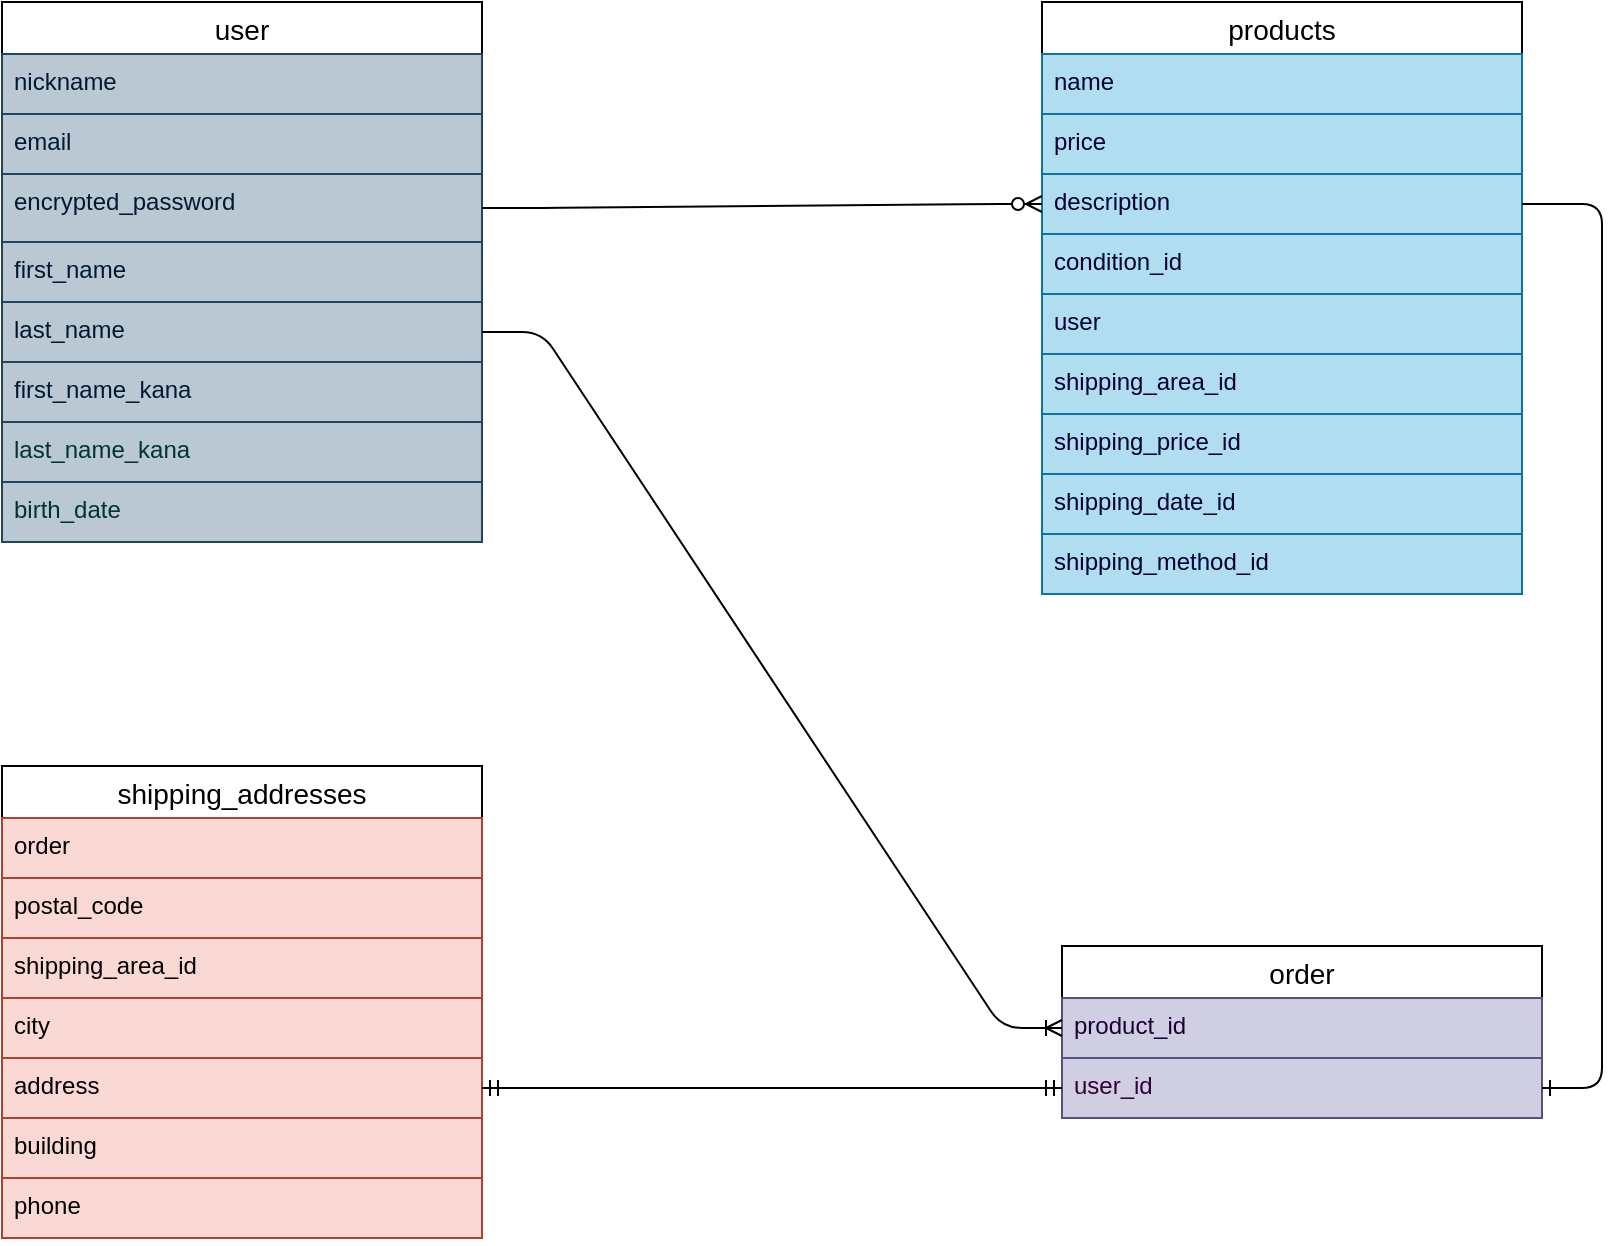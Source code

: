 <mxfile>
    <diagram id="-Es8nbkKkwKBYno5oO6k" name="ページ1">
        <mxGraphModel dx="1073" dy="773" grid="1" gridSize="10" guides="1" tooltips="1" connect="1" arrows="1" fold="1" page="1" pageScale="1" pageWidth="1169" pageHeight="827" math="0" shadow="0">
            <root>
                <mxCell id="0"/>
                <mxCell id="1" parent="0"/>
                <mxCell id="3" value="user" style="swimlane;fontStyle=0;childLayout=stackLayout;horizontal=1;startSize=26;horizontalStack=0;resizeParent=1;resizeParentMax=0;resizeLast=0;collapsible=1;marginBottom=0;align=center;fontSize=14;rotation=0;" parent="1" vertex="1">
                    <mxGeometry x="280" y="48" width="240" height="270" as="geometry"/>
                </mxCell>
                <mxCell id="4" value="nickname" style="text;strokeColor=#23445d;fillColor=#bac8d3;spacingLeft=4;spacingRight=4;overflow=hidden;rotatable=0;points=[[0,0.5],[1,0.5]];portConstraint=eastwest;fontSize=12;fontColor=#001933;" parent="3" vertex="1">
                    <mxGeometry y="26" width="240" height="30" as="geometry"/>
                </mxCell>
                <mxCell id="5" value="email" style="text;strokeColor=#23445d;fillColor=#bac8d3;spacingLeft=4;spacingRight=4;overflow=hidden;rotatable=0;points=[[0,0.5],[1,0.5]];portConstraint=eastwest;fontSize=12;fontColor=#001933;" parent="3" vertex="1">
                    <mxGeometry y="56" width="240" height="30" as="geometry"/>
                </mxCell>
                <mxCell id="6" value="encrypted_password" style="text;strokeColor=#23445d;fillColor=#bac8d3;spacingLeft=4;spacingRight=4;overflow=hidden;rotatable=0;points=[[0,0.5],[1,0.5]];portConstraint=eastwest;fontSize=12;fontColor=#001933;" parent="3" vertex="1">
                    <mxGeometry y="86" width="240" height="34" as="geometry"/>
                </mxCell>
                <mxCell id="167" value="first_name " style="text;strokeColor=#23445d;fillColor=#bac8d3;spacingLeft=4;spacingRight=4;overflow=hidden;rotatable=0;points=[[0,0.5],[1,0.5]];portConstraint=eastwest;fontSize=12;fontColor=#001933;" parent="3" vertex="1">
                    <mxGeometry y="120" width="240" height="30" as="geometry"/>
                </mxCell>
                <mxCell id="168" value="last_name " style="text;strokeColor=#23445d;fillColor=#bac8d3;spacingLeft=4;spacingRight=4;overflow=hidden;rotatable=0;points=[[0,0.5],[1,0.5]];portConstraint=eastwest;fontSize=12;fontColor=#001933;" parent="3" vertex="1">
                    <mxGeometry y="150" width="240" height="30" as="geometry"/>
                </mxCell>
                <mxCell id="169" value="first_name_kana" style="text;strokeColor=#23445d;fillColor=#bac8d3;spacingLeft=4;spacingRight=4;overflow=hidden;rotatable=0;points=[[0,0.5],[1,0.5]];portConstraint=eastwest;fontSize=12;fontColor=#001933;" parent="3" vertex="1">
                    <mxGeometry y="180" width="240" height="30" as="geometry"/>
                </mxCell>
                <mxCell id="170" value="last_name_kana" style="text;strokeColor=#23445d;fillColor=#bac8d3;spacingLeft=4;spacingRight=4;overflow=hidden;rotatable=0;points=[[0,0.5],[1,0.5]];portConstraint=eastwest;fontSize=12;fontColor=#003333;" parent="3" vertex="1">
                    <mxGeometry y="210" width="240" height="30" as="geometry"/>
                </mxCell>
                <mxCell id="171" value="birth_date" style="text;strokeColor=#23445d;fillColor=#bac8d3;spacingLeft=4;spacingRight=4;overflow=hidden;rotatable=0;points=[[0,0.5],[1,0.5]];portConstraint=eastwest;fontSize=12;fontColor=#003333;" parent="3" vertex="1">
                    <mxGeometry y="240" width="240" height="30" as="geometry"/>
                </mxCell>
                <mxCell id="7" value="products" style="swimlane;fontStyle=0;childLayout=stackLayout;horizontal=1;startSize=26;horizontalStack=0;resizeParent=1;resizeParentMax=0;resizeLast=0;collapsible=1;marginBottom=0;align=center;fontSize=14;" parent="1" vertex="1">
                    <mxGeometry x="800" y="48" width="240" height="296" as="geometry"/>
                </mxCell>
                <mxCell id="10" value="name" style="text;strokeColor=#10739e;fillColor=#b1ddf0;spacingLeft=4;spacingRight=4;overflow=hidden;rotatable=0;points=[[0,0.5],[1,0.5]];portConstraint=eastwest;fontSize=12;fontColor=#000033;" parent="7" vertex="1">
                    <mxGeometry y="26" width="240" height="30" as="geometry"/>
                </mxCell>
                <mxCell id="176" value="price" style="text;strokeColor=#10739e;fillColor=#b1ddf0;spacingLeft=4;spacingRight=4;overflow=hidden;rotatable=0;points=[[0,0.5],[1,0.5]];portConstraint=eastwest;fontSize=12;fontColor=#000033;" parent="7" vertex="1">
                    <mxGeometry y="56" width="240" height="30" as="geometry"/>
                </mxCell>
                <mxCell id="175" value="description" style="text;strokeColor=#10739e;fillColor=#b1ddf0;spacingLeft=4;spacingRight=4;overflow=hidden;rotatable=0;points=[[0,0.5],[1,0.5]];portConstraint=eastwest;fontSize=12;fontColor=#000033;" parent="7" vertex="1">
                    <mxGeometry y="86" width="240" height="30" as="geometry"/>
                </mxCell>
                <mxCell id="188" value="condition_id" style="text;strokeColor=#10739e;fillColor=#b1ddf0;spacingLeft=4;spacingRight=4;overflow=hidden;rotatable=0;points=[[0,0.5],[1,0.5]];portConstraint=eastwest;fontSize=12;fontColor=#000033;" parent="7" vertex="1">
                    <mxGeometry y="116" width="240" height="30" as="geometry"/>
                </mxCell>
                <mxCell id="213" value="user" style="text;strokeColor=#10739e;fillColor=#b1ddf0;spacingLeft=4;spacingRight=4;overflow=hidden;rotatable=0;points=[[0,0.5],[1,0.5]];portConstraint=eastwest;fontSize=12;fontColor=#000033;" parent="7" vertex="1">
                    <mxGeometry y="146" width="240" height="30" as="geometry"/>
                </mxCell>
                <mxCell id="214" value="shipping_area_id" style="text;strokeColor=#10739e;fillColor=#b1ddf0;spacingLeft=4;spacingRight=4;overflow=hidden;rotatable=0;points=[[0,0.5],[1,0.5]];portConstraint=eastwest;fontSize=12;fontColor=#000033;" parent="7" vertex="1">
                    <mxGeometry y="176" width="240" height="30" as="geometry"/>
                </mxCell>
                <mxCell id="215" value="shipping_price_id" style="text;strokeColor=#10739e;fillColor=#b1ddf0;spacingLeft=4;spacingRight=4;overflow=hidden;rotatable=0;points=[[0,0.5],[1,0.5]];portConstraint=eastwest;fontSize=12;fontColor=#000033;" parent="7" vertex="1">
                    <mxGeometry y="206" width="240" height="30" as="geometry"/>
                </mxCell>
                <mxCell id="217" value="shipping_date_id" style="text;strokeColor=#10739e;fillColor=#b1ddf0;spacingLeft=4;spacingRight=4;overflow=hidden;rotatable=0;points=[[0,0.5],[1,0.5]];portConstraint=eastwest;fontSize=12;fontColor=#000033;" parent="7" vertex="1">
                    <mxGeometry y="236" width="240" height="30" as="geometry"/>
                </mxCell>
                <mxCell id="218" value="shipping_method_id" style="text;strokeColor=#10739e;fillColor=#b1ddf0;spacingLeft=4;spacingRight=4;overflow=hidden;rotatable=0;points=[[0,0.5],[1,0.5]];portConstraint=eastwest;fontSize=12;fontColor=#000033;" parent="7" vertex="1">
                    <mxGeometry y="266" width="240" height="30" as="geometry"/>
                </mxCell>
                <mxCell id="11" value="order" style="swimlane;fontStyle=0;childLayout=stackLayout;horizontal=1;startSize=26;horizontalStack=0;resizeParent=1;resizeParentMax=0;resizeLast=0;collapsible=1;marginBottom=0;align=center;fontSize=14;" parent="1" vertex="1">
                    <mxGeometry x="810" y="520" width="240" height="86" as="geometry"/>
                </mxCell>
                <mxCell id="196" value="product_id" style="text;strokeColor=#56517e;fillColor=#d0cee2;spacingLeft=4;spacingRight=4;overflow=hidden;rotatable=0;points=[[0,0.5],[1,0.5]];portConstraint=eastwest;fontSize=12;fontColor=#190033;" parent="11" vertex="1">
                    <mxGeometry y="26" width="240" height="30" as="geometry"/>
                </mxCell>
                <mxCell id="12" value="user_id" style="text;strokeColor=#56517e;fillColor=#d0cee2;spacingLeft=4;spacingRight=4;overflow=hidden;rotatable=0;points=[[0,0.5],[1,0.5]];portConstraint=eastwest;fontSize=12;fontColor=#330033;" parent="11" vertex="1">
                    <mxGeometry y="56" width="240" height="30" as="geometry"/>
                </mxCell>
                <mxCell id="187" value="" style="edgeStyle=entityRelationEdgeStyle;fontSize=12;html=1;endArrow=ERoneToMany;" parent="1" source="168" target="196" edge="1">
                    <mxGeometry width="100" height="100" relative="1" as="geometry">
                        <mxPoint x="540" y="420" as="sourcePoint"/>
                        <mxPoint x="940" y="645" as="targetPoint"/>
                    </mxGeometry>
                </mxCell>
                <mxCell id="199" value="" style="edgeStyle=entityRelationEdgeStyle;fontSize=12;html=1;endArrow=ERzeroToMany;endFill=1;" parent="1" source="6" target="175" edge="1">
                    <mxGeometry width="100" height="100" relative="1" as="geometry">
                        <mxPoint x="350" y="514" as="sourcePoint"/>
                        <mxPoint x="450" y="414" as="targetPoint"/>
                    </mxGeometry>
                </mxCell>
                <mxCell id="200" value="shipping_addresses" style="swimlane;fontStyle=0;childLayout=stackLayout;horizontal=1;startSize=26;horizontalStack=0;resizeParent=1;resizeParentMax=0;resizeLast=0;collapsible=1;marginBottom=0;align=center;fontSize=14;" parent="1" vertex="1">
                    <mxGeometry x="280" y="430" width="240" height="236" as="geometry"/>
                </mxCell>
                <mxCell id="201" value="order" style="text;strokeColor=#ae4132;fillColor=#fad9d5;spacingLeft=4;spacingRight=4;overflow=hidden;rotatable=0;points=[[0,0.5],[1,0.5]];portConstraint=eastwest;fontSize=12;fontColor=#000000;" parent="200" vertex="1">
                    <mxGeometry y="26" width="240" height="30" as="geometry"/>
                </mxCell>
                <mxCell id="202" value="postal_code" style="text;strokeColor=#ae4132;fillColor=#fad9d5;spacingLeft=4;spacingRight=4;overflow=hidden;rotatable=0;points=[[0,0.5],[1,0.5]];portConstraint=eastwest;fontSize=12;fontColor=#000000;" parent="200" vertex="1">
                    <mxGeometry y="56" width="240" height="30" as="geometry"/>
                </mxCell>
                <mxCell id="203" value="shipping_area_id" style="text;strokeColor=#ae4132;fillColor=#fad9d5;spacingLeft=4;spacingRight=4;overflow=hidden;rotatable=0;points=[[0,0.5],[1,0.5]];portConstraint=eastwest;fontSize=12;fontColor=#000000;" parent="200" vertex="1">
                    <mxGeometry y="86" width="240" height="30" as="geometry"/>
                </mxCell>
                <mxCell id="204" value="city" style="text;strokeColor=#ae4132;fillColor=#fad9d5;spacingLeft=4;spacingRight=4;overflow=hidden;rotatable=0;points=[[0,0.5],[1,0.5]];portConstraint=eastwest;fontSize=12;fontColor=#000000;" parent="200" vertex="1">
                    <mxGeometry y="116" width="240" height="30" as="geometry"/>
                </mxCell>
                <mxCell id="205" value="address" style="text;strokeColor=#ae4132;fillColor=#fad9d5;spacingLeft=4;spacingRight=4;overflow=hidden;rotatable=0;points=[[0,0.5],[1,0.5]];portConstraint=eastwest;fontSize=12;fontColor=#000000;" parent="200" vertex="1">
                    <mxGeometry y="146" width="240" height="30" as="geometry"/>
                </mxCell>
                <mxCell id="206" value="building" style="text;strokeColor=#ae4132;fillColor=#fad9d5;spacingLeft=4;spacingRight=4;overflow=hidden;rotatable=0;points=[[0,0.5],[1,0.5]];portConstraint=eastwest;fontSize=12;fontColor=#000000;" parent="200" vertex="1">
                    <mxGeometry y="176" width="240" height="30" as="geometry"/>
                </mxCell>
                <mxCell id="207" value="phone" style="text;strokeColor=#ae4132;fillColor=#fad9d5;spacingLeft=4;spacingRight=4;overflow=hidden;rotatable=0;points=[[0,0.5],[1,0.5]];portConstraint=eastwest;fontSize=12;fontColor=#000000;" parent="200" vertex="1">
                    <mxGeometry y="206" width="240" height="30" as="geometry"/>
                </mxCell>
                <mxCell id="208" value="" style="edgeStyle=entityRelationEdgeStyle;fontSize=12;html=1;endArrow=ERmandOne;startArrow=ERmandOne;fontColor=#003333;" parent="1" source="205" target="12" edge="1">
                    <mxGeometry width="100" height="100" relative="1" as="geometry">
                        <mxPoint x="590" y="440" as="sourcePoint"/>
                        <mxPoint x="790" y="590" as="targetPoint"/>
                    </mxGeometry>
                </mxCell>
                <mxCell id="209" value="" style="edgeStyle=entityRelationEdgeStyle;fontSize=12;html=1;endArrow=ERone;endFill=1;fontColor=#003333;" parent="1" source="175" target="12" edge="1">
                    <mxGeometry width="100" height="100" relative="1" as="geometry">
                        <mxPoint x="1040" y="430" as="sourcePoint"/>
                        <mxPoint x="1140" y="330" as="targetPoint"/>
                    </mxGeometry>
                </mxCell>
            </root>
        </mxGraphModel>
    </diagram>
</mxfile>